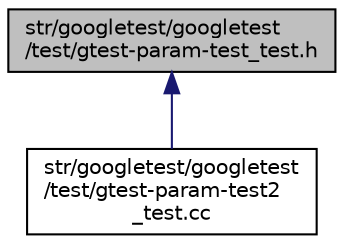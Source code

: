 digraph "str/googletest/googletest/test/gtest-param-test_test.h"
{
  edge [fontname="Helvetica",fontsize="10",labelfontname="Helvetica",labelfontsize="10"];
  node [fontname="Helvetica",fontsize="10",shape=record];
  Node49 [label="str/googletest/googletest\l/test/gtest-param-test_test.h",height=0.2,width=0.4,color="black", fillcolor="grey75", style="filled", fontcolor="black"];
  Node49 -> Node50 [dir="back",color="midnightblue",fontsize="10",style="solid",fontname="Helvetica"];
  Node50 [label="str/googletest/googletest\l/test/gtest-param-test2\l_test.cc",height=0.2,width=0.4,color="black", fillcolor="white", style="filled",URL="$d1/d1a/gtest-param-test2__test_8cc.html"];
}
